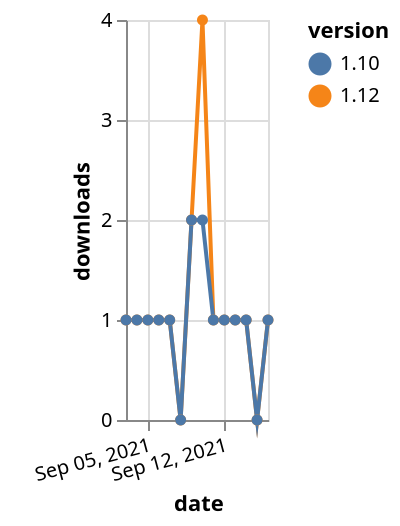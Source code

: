 {"$schema": "https://vega.github.io/schema/vega-lite/v5.json", "description": "A simple bar chart with embedded data.", "data": {"values": [{"date": "2021-09-03", "total": 146, "delta": 1, "version": "1.12"}, {"date": "2021-09-04", "total": 147, "delta": 1, "version": "1.12"}, {"date": "2021-09-05", "total": 148, "delta": 1, "version": "1.12"}, {"date": "2021-09-06", "total": 149, "delta": 1, "version": "1.12"}, {"date": "2021-09-07", "total": 150, "delta": 1, "version": "1.12"}, {"date": "2021-09-08", "total": 150, "delta": 0, "version": "1.12"}, {"date": "2021-09-09", "total": 152, "delta": 2, "version": "1.12"}, {"date": "2021-09-10", "total": 156, "delta": 4, "version": "1.12"}, {"date": "2021-09-11", "total": 157, "delta": 1, "version": "1.12"}, {"date": "2021-09-12", "total": 158, "delta": 1, "version": "1.12"}, {"date": "2021-09-13", "total": 159, "delta": 1, "version": "1.12"}, {"date": "2021-09-14", "total": 160, "delta": 1, "version": "1.12"}, {"date": "2021-09-15", "total": 160, "delta": 0, "version": "1.12"}, {"date": "2021-09-16", "total": 161, "delta": 1, "version": "1.12"}, {"date": "2021-09-03", "total": 130, "delta": 1, "version": "1.10"}, {"date": "2021-09-04", "total": 131, "delta": 1, "version": "1.10"}, {"date": "2021-09-05", "total": 132, "delta": 1, "version": "1.10"}, {"date": "2021-09-06", "total": 133, "delta": 1, "version": "1.10"}, {"date": "2021-09-07", "total": 134, "delta": 1, "version": "1.10"}, {"date": "2021-09-08", "total": 134, "delta": 0, "version": "1.10"}, {"date": "2021-09-09", "total": 136, "delta": 2, "version": "1.10"}, {"date": "2021-09-10", "total": 138, "delta": 2, "version": "1.10"}, {"date": "2021-09-11", "total": 139, "delta": 1, "version": "1.10"}, {"date": "2021-09-12", "total": 140, "delta": 1, "version": "1.10"}, {"date": "2021-09-13", "total": 141, "delta": 1, "version": "1.10"}, {"date": "2021-09-14", "total": 142, "delta": 1, "version": "1.10"}, {"date": "2021-09-15", "total": 142, "delta": 0, "version": "1.10"}, {"date": "2021-09-16", "total": 143, "delta": 1, "version": "1.10"}]}, "width": "container", "mark": {"type": "line", "point": {"filled": true}}, "encoding": {"x": {"field": "date", "type": "temporal", "timeUnit": "yearmonthdate", "title": "date", "axis": {"labelAngle": -15}}, "y": {"field": "delta", "type": "quantitative", "title": "downloads"}, "color": {"field": "version", "type": "nominal"}, "tooltip": {"field": "delta"}}}
